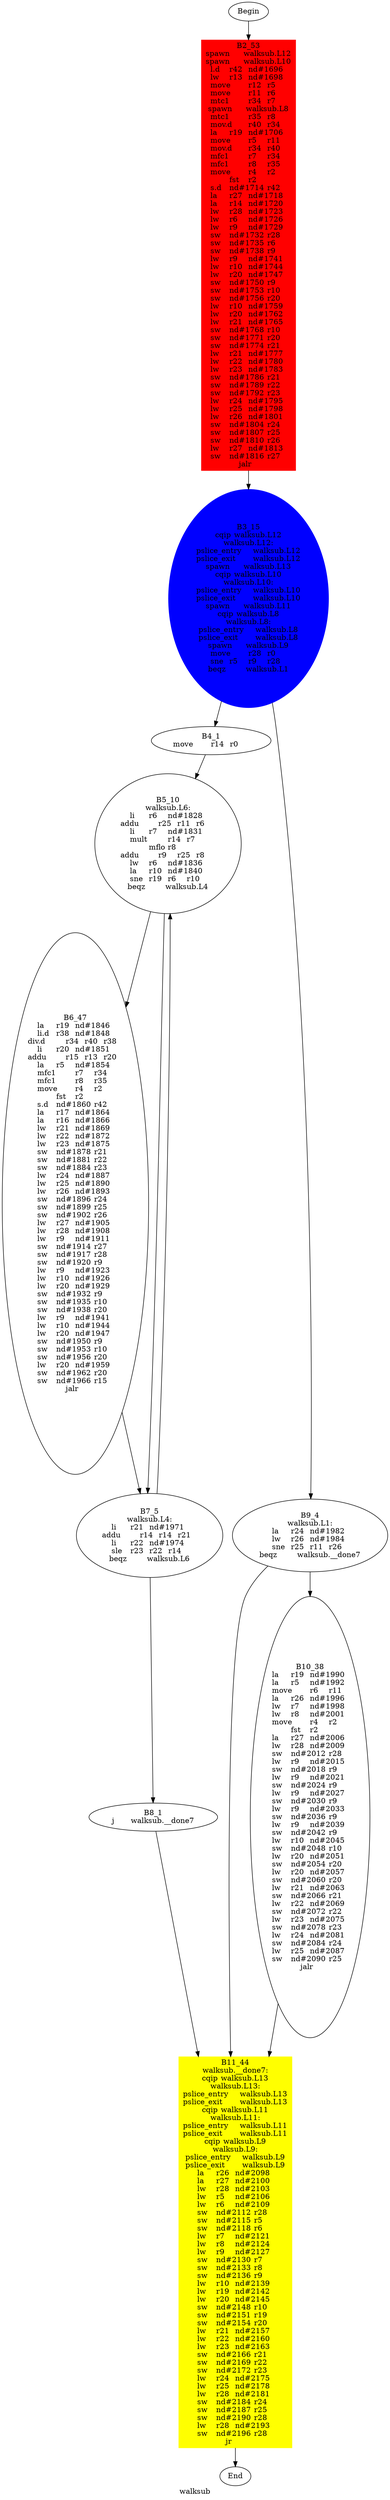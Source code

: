 digraph G{
	label = "walksub"	style = "dashed";
	color = purple;
	Node0 [label = "Begin"];
	Node0 -> {Node2 }
	Node1 [label = "End"];
	Node1 -> {}
	Node2 [label = "B2_53\nspawn	walksub.L12\nspawn	walksub.L10\nl.d	r42	nd#1696	\nlw	r13	nd#1698	\nmove	r12	r5	\nmove	r11	r6	\nmtc1	r34	r7	\nspawn	walksub.L8\nmtc1	r35	r8	\nmov.d	r40	r34	\nla	r19	nd#1706	\nmove	r5	r11	\nmov.d	r34	r40	\nmfc1	r7	r34	\nmfc1	r8	r35	\nmove	r4	r2	\nfst	r2	\ns.d	nd#1714	r42	\nla	r27	nd#1718	\nla	r14	nd#1720	\nlw	r28	nd#1723	\nlw	r6	nd#1726	\nlw	r9	nd#1729	\nsw	nd#1732	r28	\nsw	nd#1735	r6	\nsw	nd#1738	r9	\nlw	r9	nd#1741	\nlw	r10	nd#1744	\nlw	r20	nd#1747	\nsw	nd#1750	r9	\nsw	nd#1753	r10	\nsw	nd#1756	r20	\nlw	r10	nd#1759	\nlw	r20	nd#1762	\nlw	r21	nd#1765	\nsw	nd#1768	r10	\nsw	nd#1771	r20	\nsw	nd#1774	r21	\nlw	r21	nd#1777	\nlw	r22	nd#1780	\nlw	r23	nd#1783	\nsw	nd#1786	r21	\nsw	nd#1789	r22	\nsw	nd#1792	r23	\nlw	r24	nd#1795	\nlw	r25	nd#1798	\nlw	r26	nd#1801	\nsw	nd#1804	r24	\nsw	nd#1807	r25	\nsw	nd#1810	r26	\nlw	r27	nd#1813	\nsw	nd#1816	r27	\njalr	\n"];
	Node2 -> {Node3 }
	Node3 [label = "B3_15\ncqip	walksub.L12\nwalksub.L12:\npslice_entry	walksub.L12\npslice_exit	walksub.L12\nspawn	walksub.L13\ncqip	walksub.L10\nwalksub.L10:\npslice_entry	walksub.L10\npslice_exit	walksub.L10\nspawn	walksub.L11\ncqip	walksub.L8\nwalksub.L8:\npslice_entry	walksub.L8\npslice_exit	walksub.L8\nspawn	walksub.L9\nmove	r28	r0	\nsne	r5	r9	r28	\nbeqz	walksub.L1\n"];
	Node3 -> {Node4 Node9 }
	Node4 [label = "B4_1\nmove	r14	r0	\n"];
	Node4 -> {Node5 }
	Node5 [label = "B5_10\nwalksub.L6:\nli	r6	nd#1828	\naddu	r25	r11	r6	\nli	r7	nd#1831	\nmult	r14	r7	\nmflo	r8	\naddu	r9	r25	r8	\nlw	r6	nd#1836	\nla	r10	nd#1840	\nsne	r19	r6	r10	\nbeqz	walksub.L4\n"];
	Node5 -> {Node6 Node7 }
	Node6 [label = "B6_47\nla	r19	nd#1846	\nli.d	r38	nd#1848	\ndiv.d	r34	r40	r38	\nli	r20	nd#1851	\naddu	r15	r13	r20	\nla	r5	nd#1854	\nmfc1	r7	r34	\nmfc1	r8	r35	\nmove	r4	r2	\nfst	r2	\ns.d	nd#1860	r42	\nla	r17	nd#1864	\nla	r16	nd#1866	\nlw	r21	nd#1869	\nlw	r22	nd#1872	\nlw	r23	nd#1875	\nsw	nd#1878	r21	\nsw	nd#1881	r22	\nsw	nd#1884	r23	\nlw	r24	nd#1887	\nlw	r25	nd#1890	\nlw	r26	nd#1893	\nsw	nd#1896	r24	\nsw	nd#1899	r25	\nsw	nd#1902	r26	\nlw	r27	nd#1905	\nlw	r28	nd#1908	\nlw	r9	nd#1911	\nsw	nd#1914	r27	\nsw	nd#1917	r28	\nsw	nd#1920	r9	\nlw	r9	nd#1923	\nlw	r10	nd#1926	\nlw	r20	nd#1929	\nsw	nd#1932	r9	\nsw	nd#1935	r10	\nsw	nd#1938	r20	\nlw	r9	nd#1941	\nlw	r10	nd#1944	\nlw	r20	nd#1947	\nsw	nd#1950	r9	\nsw	nd#1953	r10	\nsw	nd#1956	r20	\nlw	r20	nd#1959	\nsw	nd#1962	r20	\nsw	nd#1966	r15	\njalr	\n"];
	Node6 -> {Node7 }
	Node7 [label = "B7_5\nwalksub.L4:\nli	r21	nd#1971	\naddu	r14	r14	r21	\nli	r22	nd#1974	\nsle	r23	r22	r14	\nbeqz	walksub.L6\n"];
	Node7 -> {Node8 Node5 }
	Node8 [label = "B8_1\nj	walksub.__done7\n"];
	Node8 -> {Node11 }
	Node9 [label = "B9_4\nwalksub.L1:\nla	r24	nd#1982	\nlw	r26	nd#1984	\nsne	r25	r11	r26	\nbeqz	walksub.__done7\n"];
	Node9 -> {Node10 Node11 }
	Node10 [label = "B10_38\nla	r19	nd#1990	\nla	r5	nd#1992	\nmove	r6	r11	\nla	r26	nd#1996	\nlw	r7	nd#1998	\nlw	r8	nd#2001	\nmove	r4	r2	\nfst	r2	\nla	r27	nd#2006	\nlw	r28	nd#2009	\nsw	nd#2012	r28	\nlw	r9	nd#2015	\nsw	nd#2018	r9	\nlw	r9	nd#2021	\nsw	nd#2024	r9	\nlw	r9	nd#2027	\nsw	nd#2030	r9	\nlw	r9	nd#2033	\nsw	nd#2036	r9	\nlw	r9	nd#2039	\nsw	nd#2042	r9	\nlw	r10	nd#2045	\nsw	nd#2048	r10	\nlw	r20	nd#2051	\nsw	nd#2054	r20	\nlw	r20	nd#2057	\nsw	nd#2060	r20	\nlw	r21	nd#2063	\nsw	nd#2066	r21	\nlw	r22	nd#2069	\nsw	nd#2072	r22	\nlw	r23	nd#2075	\nsw	nd#2078	r23	\nlw	r24	nd#2081	\nsw	nd#2084	r24	\nlw	r25	nd#2087	\nsw	nd#2090	r25	\njalr	\n"];
	Node10 -> {Node11 }
	Node11 [label = "B11_44\nwalksub.__done7:\ncqip	walksub.L13\nwalksub.L13:\npslice_entry	walksub.L13\npslice_exit	walksub.L13\ncqip	walksub.L11\nwalksub.L11:\npslice_entry	walksub.L11\npslice_exit	walksub.L11\ncqip	walksub.L9\nwalksub.L9:\npslice_entry	walksub.L9\npslice_exit	walksub.L9\nla	r26	nd#2098	\nla	r27	nd#2100	\nlw	r28	nd#2103	\nlw	r5	nd#2106	\nlw	r6	nd#2109	\nsw	nd#2112	r28	\nsw	nd#2115	r5	\nsw	nd#2118	r6	\nlw	r7	nd#2121	\nlw	r8	nd#2124	\nlw	r9	nd#2127	\nsw	nd#2130	r7	\nsw	nd#2133	r8	\nsw	nd#2136	r9	\nlw	r10	nd#2139	\nlw	r19	nd#2142	\nlw	r20	nd#2145	\nsw	nd#2148	r10	\nsw	nd#2151	r19	\nsw	nd#2154	r20	\nlw	r21	nd#2157	\nlw	r22	nd#2160	\nlw	r23	nd#2163	\nsw	nd#2166	r21	\nsw	nd#2169	r22	\nsw	nd#2172	r23	\nlw	r24	nd#2175	\nlw	r25	nd#2178	\nlw	r28	nd#2181	\nsw	nd#2184	r24	\nsw	nd#2187	r25	\nsw	nd#2190	r28	\nlw	r28	nd#2193	\nsw	nd#2196	r28	\njr	\n"];
	Node11 -> {Node1 }
	Node2 [shape = box ,style=filled ,color=red];
	Node2 [shape = box ,style=filled ,color=red];
	Node2 [shape = box ,style=filled ,color=red];
	Node3 [shape = ellipse ,style=filled ,color=blue];
	Node3 [shape = ellipse ,style=filled ,color=blue];
	Node3 [shape = ellipse ,style=filled ,color=blue];
	Node11 [shape = polygon ,style=filled ,color=yellow];
	Node11 [shape = polygon ,style=filled ,color=yellow];
	Node11 [shape = polygon ,style=filled ,color=yellow];
}
